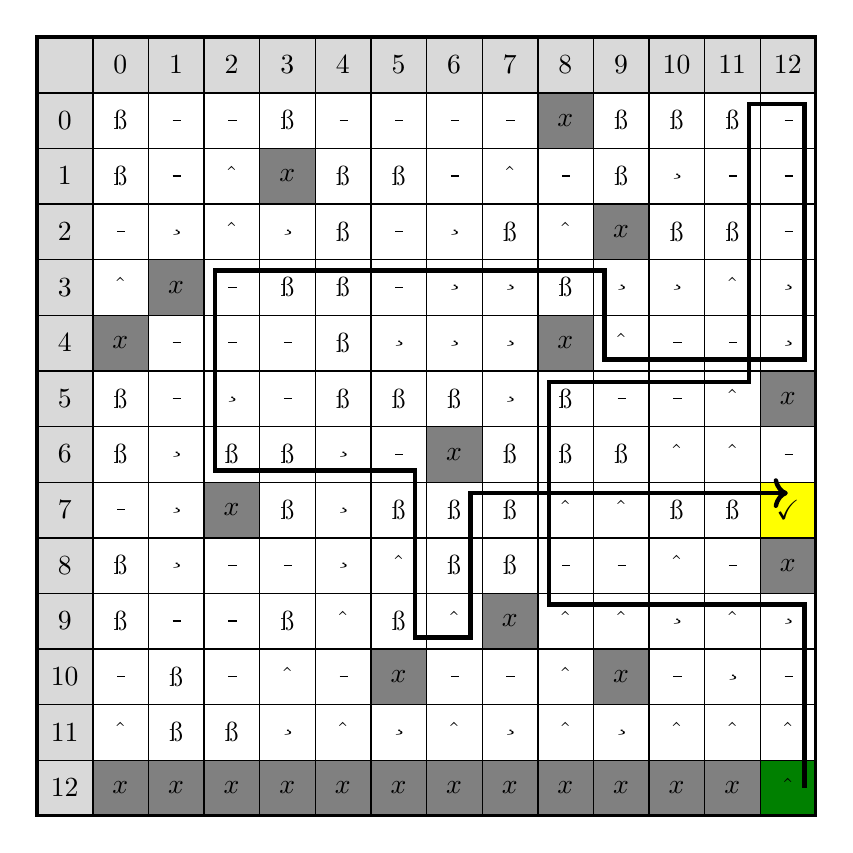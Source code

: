 \begin{tikzpicture}[every node/.style={anchor=center}]
	\matrix (table) [
		matrix of nodes,
		nodes={draw, minimum height=20pt, minimum width=20pt, anchor=center, line width=.1pt},
		nodes in empty cells,
		execute at begin node = $,
		execute at end node = $,
		column 1/.style={nodes={fill=gray!30, execute at begin node=$, execute at end node=$}},
		row 1/.style={nodes={fill=gray!30, execute at begin node=$, execute at end node=$}}
	]{
		& 0 & 1 & 2 & 3 & 4 & 5 & 6 & 7 & 8 & 9 & 10 & 11 & 12 \\
		0 & → & ↓ & ↓ & → & ↓ & ↓ & ↓ & ↓ & |[fill=Gray]| x & → & → & → & ↓ \\
		1 & → & ↓ & ↑ & |[fill=Gray]| x & → & → & ↓ & ↑ & ↓ & → & ← & ↓ & ↓ \\
		2 & ↓ & ← & ↑ & ← & → & ↓ & ← & → & ↑ & |[fill=Gray]| x & → & → & ↓ \\
		3 & ↑ & |[fill=Gray]| x & ↓ & → & → & ↓ & ← & ← & → & ← & ← & ↑ & ← \\
		4 & |[fill=Gray]| x & ↓ & ↓ & ↓ & → & ← & ← & ← & |[fill=Gray]| x & ↑ & ↓ & ↓ & ← \\
		5 & → & ↓ & ← & ↓ & → & → & → & ← & → & ↓ & ↓ & ↑ & |[fill=Gray]| x \\
		6 & → & ← & → & → & ← & ↓ & |[fill=Gray]| x & → & → & → & ↑ & ↑ & ↓ \\
		7 & ↓ & ← & |[fill=Gray]| x & → & ← & → & → & → & ↑ & ↑ & → & → & |[fill=Yellow]|\checkmark{} \\
		8 & → & ← & ↓ & ↓ & ← & ↑ & → & → & ↓ & ↓ & ↑ & ↓ & |[fill=Gray]| x \\
		9 & → & ↓ & ↓ & → & ↑ & → & ↑ & |[fill=Gray]| x & ↑ & ↑ & ← & ↑ & ← \\
		10 & ↓ & → & ↓ & ↑ & ↓ & |[fill=Gray]| x & ↓ & ↓ & ↑ & |[fill=Gray]| x & ↓ & ← & ↓ \\
		11 & ↑ & → & → & ← & ↑ & ← & ↑ & ← & ↑ & ← & ↑ & ↑ & ↑ \\
		12 & |[fill=Gray]| x & |[fill=Gray]| x & |[fill=Gray]| x & |[fill=Gray]| x & |[fill=Gray]| x & |[fill=Gray]| x & |[fill=Gray]| x & |[fill=Gray]| x & |[fill=Gray]| x & |[fill=Gray]| x & |[fill=Gray]| x & |[fill=Gray]| x & |[fill=Green]|↑ \\
	};

	\foreach \row in {2,...,14} {
		\foreach \col in {2,...,14} {
			\pgfmathtruncatemacro{\rown}{\row - 2} % Adjust row number
			\pgfmathtruncatemacro{\coln}{\col - 2} % Adjust column number
			\node (c\rown\coln) at (table-\row-\col) {};

			\edef\cellname{c\rown\coln}
			\foreach \dir/\dx/\dy in {u/0/6pt, d/0/-6pt, l/-6pt/0, r/6pt/0, 
									  ul/-6pt/6pt, ur/6pt/6pt, 
									  dl/-6pt/-6pt, dr/6pt/-6pt} {
				\path (\cellname.center) ++(\dx, \dy) node (\cellname\dir) {};
			}
		}
	}
	\node[fit=(table-1-1)(table-14-14), draw, very thick, inner sep=0pt] {};

	\draw [->, ultra thick]
		(c1212r.center) -- (c912ur.center) -- (c98ul.center) -- (c58ul.center) --
		(c511ur.center) -- (c011ur.center) -- (c012ur.center) -- (c412dr.center) --
		(c49dl.center) -- (c39ul.center) -- (c32ul.center) -- (c62dl.center) --
		(c65dr.center) -- (c95dr.center) -- (c96dr.center) --
		(c76ur.center) -- (c712u.center);

\end{tikzpicture}

